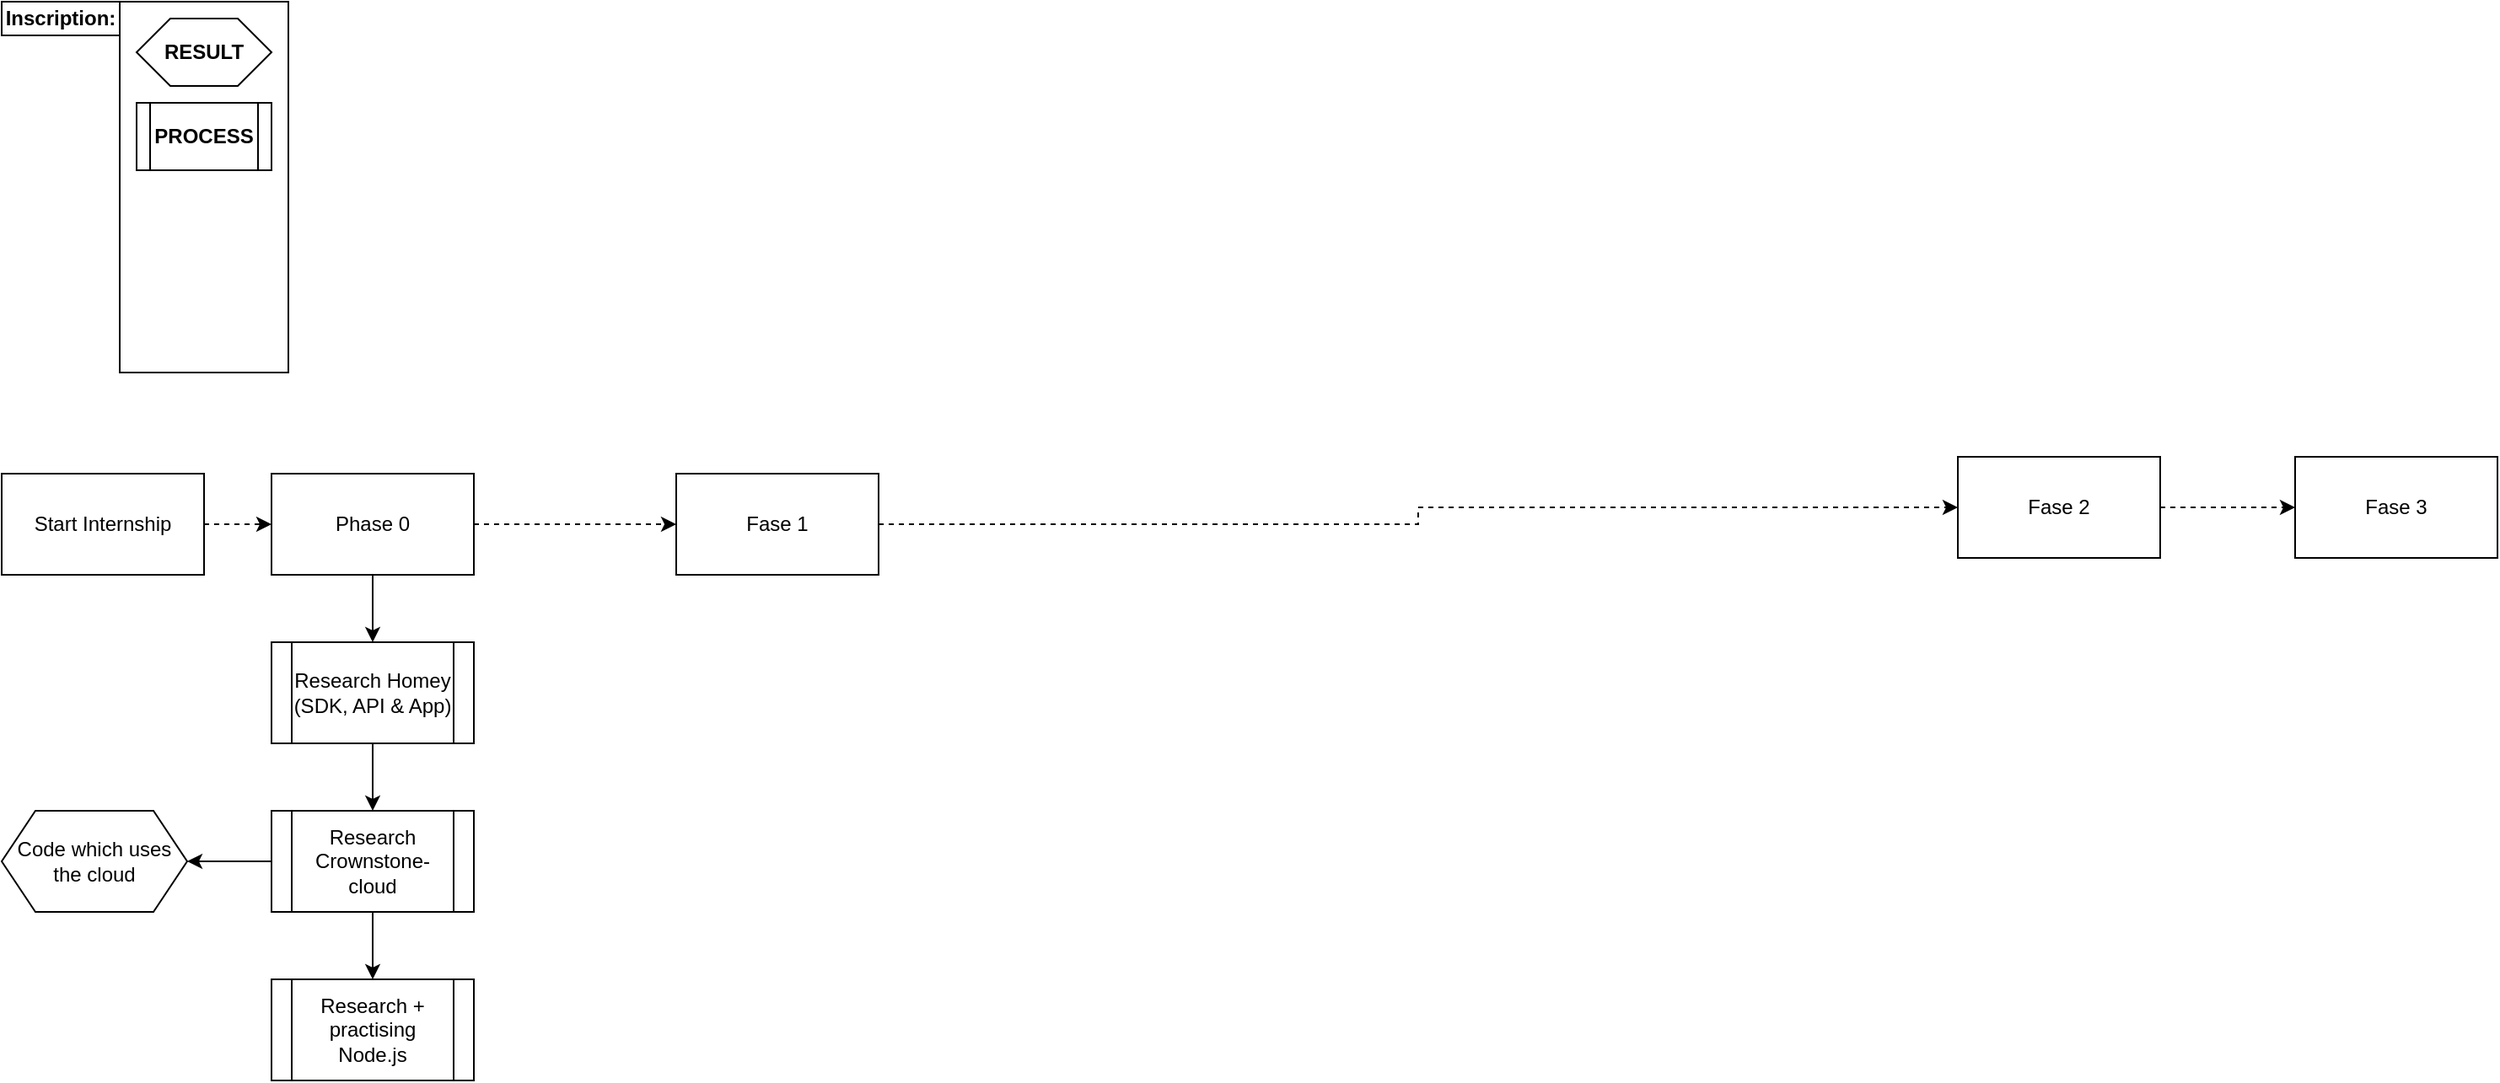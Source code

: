 <mxfile version="13.7.1" type="device"><diagram id="xu2OhRzjBRsjFtu1CKer" name="Page-1"><mxGraphModel dx="1422" dy="1963" grid="1" gridSize="10" guides="1" tooltips="1" connect="1" arrows="1" fold="1" page="1" pageScale="1" pageWidth="827" pageHeight="1169" math="0" shadow="0"><root><mxCell id="0"/><mxCell id="1" parent="0"/><mxCell id="mG1Cuo_kCnM70VkjUFFd-26" value="" style="rounded=0;whiteSpace=wrap;html=1;" vertex="1" parent="1"><mxGeometry x="110" y="-180" width="100" height="220" as="geometry"/></mxCell><mxCell id="mG1Cuo_kCnM70VkjUFFd-7" style="edgeStyle=orthogonalEdgeStyle;rounded=0;orthogonalLoop=1;jettySize=auto;html=1;exitX=1;exitY=0.5;exitDx=0;exitDy=0;entryX=0;entryY=0.5;entryDx=0;entryDy=0;dashed=1;" edge="1" parent="1" source="mG1Cuo_kCnM70VkjUFFd-1" target="mG1Cuo_kCnM70VkjUFFd-2"><mxGeometry relative="1" as="geometry"/></mxCell><mxCell id="mG1Cuo_kCnM70VkjUFFd-1" value="Start Internship" style="rounded=0;whiteSpace=wrap;html=1;" vertex="1" parent="1"><mxGeometry x="40" y="100" width="120" height="60" as="geometry"/></mxCell><mxCell id="mG1Cuo_kCnM70VkjUFFd-8" style="edgeStyle=orthogonalEdgeStyle;rounded=0;orthogonalLoop=1;jettySize=auto;html=1;exitX=1;exitY=0.5;exitDx=0;exitDy=0;entryX=0;entryY=0.5;entryDx=0;entryDy=0;dashed=1;" edge="1" parent="1" source="mG1Cuo_kCnM70VkjUFFd-2" target="mG1Cuo_kCnM70VkjUFFd-3"><mxGeometry relative="1" as="geometry"/></mxCell><mxCell id="mG1Cuo_kCnM70VkjUFFd-14" style="edgeStyle=orthogonalEdgeStyle;rounded=0;orthogonalLoop=1;jettySize=auto;html=1;exitX=0.5;exitY=1;exitDx=0;exitDy=0;entryX=0.5;entryY=0;entryDx=0;entryDy=0;" edge="1" parent="1" source="mG1Cuo_kCnM70VkjUFFd-2" target="mG1Cuo_kCnM70VkjUFFd-13"><mxGeometry relative="1" as="geometry"/></mxCell><mxCell id="mG1Cuo_kCnM70VkjUFFd-2" value="Phase 0" style="rounded=0;whiteSpace=wrap;html=1;" vertex="1" parent="1"><mxGeometry x="200" y="100" width="120" height="60" as="geometry"/></mxCell><mxCell id="mG1Cuo_kCnM70VkjUFFd-9" style="edgeStyle=orthogonalEdgeStyle;rounded=0;orthogonalLoop=1;jettySize=auto;html=1;exitX=1;exitY=0.5;exitDx=0;exitDy=0;entryX=0;entryY=0.5;entryDx=0;entryDy=0;dashed=1;" edge="1" parent="1" source="mG1Cuo_kCnM70VkjUFFd-3" target="mG1Cuo_kCnM70VkjUFFd-5"><mxGeometry relative="1" as="geometry"/></mxCell><mxCell id="mG1Cuo_kCnM70VkjUFFd-3" value="Fase 1" style="rounded=0;whiteSpace=wrap;html=1;" vertex="1" parent="1"><mxGeometry x="440" y="100" width="120" height="60" as="geometry"/></mxCell><mxCell id="mG1Cuo_kCnM70VkjUFFd-11" style="edgeStyle=orthogonalEdgeStyle;rounded=0;orthogonalLoop=1;jettySize=auto;html=1;exitX=1;exitY=0.5;exitDx=0;exitDy=0;entryX=0;entryY=0.5;entryDx=0;entryDy=0;dashed=1;" edge="1" parent="1" source="mG1Cuo_kCnM70VkjUFFd-5" target="mG1Cuo_kCnM70VkjUFFd-6"><mxGeometry relative="1" as="geometry"/></mxCell><mxCell id="mG1Cuo_kCnM70VkjUFFd-5" value="Fase 2" style="rounded=0;whiteSpace=wrap;html=1;" vertex="1" parent="1"><mxGeometry x="1200" y="90" width="120" height="60" as="geometry"/></mxCell><mxCell id="mG1Cuo_kCnM70VkjUFFd-6" value="Fase 3" style="rounded=0;whiteSpace=wrap;html=1;" vertex="1" parent="1"><mxGeometry x="1400" y="90" width="120" height="60" as="geometry"/></mxCell><mxCell id="mG1Cuo_kCnM70VkjUFFd-16" style="edgeStyle=orthogonalEdgeStyle;rounded=0;orthogonalLoop=1;jettySize=auto;html=1;exitX=0.5;exitY=1;exitDx=0;exitDy=0;entryX=0.5;entryY=0;entryDx=0;entryDy=0;" edge="1" parent="1" source="mG1Cuo_kCnM70VkjUFFd-13" target="mG1Cuo_kCnM70VkjUFFd-15"><mxGeometry relative="1" as="geometry"/></mxCell><mxCell id="mG1Cuo_kCnM70VkjUFFd-13" value="Research Homey (SDK, API &amp;amp; App)" style="shape=process;whiteSpace=wrap;html=1;backgroundOutline=1;" vertex="1" parent="1"><mxGeometry x="200" y="200" width="120" height="60" as="geometry"/></mxCell><mxCell id="mG1Cuo_kCnM70VkjUFFd-18" style="edgeStyle=orthogonalEdgeStyle;rounded=0;orthogonalLoop=1;jettySize=auto;html=1;exitX=0.5;exitY=1;exitDx=0;exitDy=0;" edge="1" parent="1" source="mG1Cuo_kCnM70VkjUFFd-15" target="mG1Cuo_kCnM70VkjUFFd-17"><mxGeometry relative="1" as="geometry"/></mxCell><mxCell id="mG1Cuo_kCnM70VkjUFFd-20" style="edgeStyle=orthogonalEdgeStyle;rounded=0;orthogonalLoop=1;jettySize=auto;html=1;exitX=0;exitY=0.5;exitDx=0;exitDy=0;entryX=1;entryY=0.5;entryDx=0;entryDy=0;" edge="1" parent="1" source="mG1Cuo_kCnM70VkjUFFd-15" target="mG1Cuo_kCnM70VkjUFFd-19"><mxGeometry relative="1" as="geometry"/></mxCell><mxCell id="mG1Cuo_kCnM70VkjUFFd-15" value="Research Crownstone-cloud" style="shape=process;whiteSpace=wrap;html=1;backgroundOutline=1;" vertex="1" parent="1"><mxGeometry x="200" y="300" width="120" height="60" as="geometry"/></mxCell><mxCell id="mG1Cuo_kCnM70VkjUFFd-17" value="Research + practising Node.js" style="shape=process;whiteSpace=wrap;html=1;backgroundOutline=1;" vertex="1" parent="1"><mxGeometry x="200" y="400" width="120" height="60" as="geometry"/></mxCell><mxCell id="mG1Cuo_kCnM70VkjUFFd-19" value="Code which uses the cloud" style="shape=hexagon;perimeter=hexagonPerimeter2;whiteSpace=wrap;html=1;fixedSize=1;" vertex="1" parent="1"><mxGeometry x="40" y="300" width="110" height="60" as="geometry"/></mxCell><mxCell id="mG1Cuo_kCnM70VkjUFFd-21" value="&lt;b&gt;RESULT&lt;/b&gt;" style="shape=hexagon;perimeter=hexagonPerimeter2;whiteSpace=wrap;html=1;fixedSize=1;" vertex="1" parent="1"><mxGeometry x="120" y="-170" width="80" height="40" as="geometry"/></mxCell><mxCell id="mG1Cuo_kCnM70VkjUFFd-23" value="&lt;b&gt;PROCESS&lt;/b&gt;" style="shape=process;whiteSpace=wrap;html=1;backgroundOutline=1;" vertex="1" parent="1"><mxGeometry x="120" y="-120" width="80" height="40" as="geometry"/></mxCell><mxCell id="mG1Cuo_kCnM70VkjUFFd-24" value="&lt;b&gt;Inscription:&lt;/b&gt;" style="rounded=0;whiteSpace=wrap;html=1;" vertex="1" parent="1"><mxGeometry x="40" y="-180" width="70" height="20" as="geometry"/></mxCell></root></mxGraphModel></diagram></mxfile>